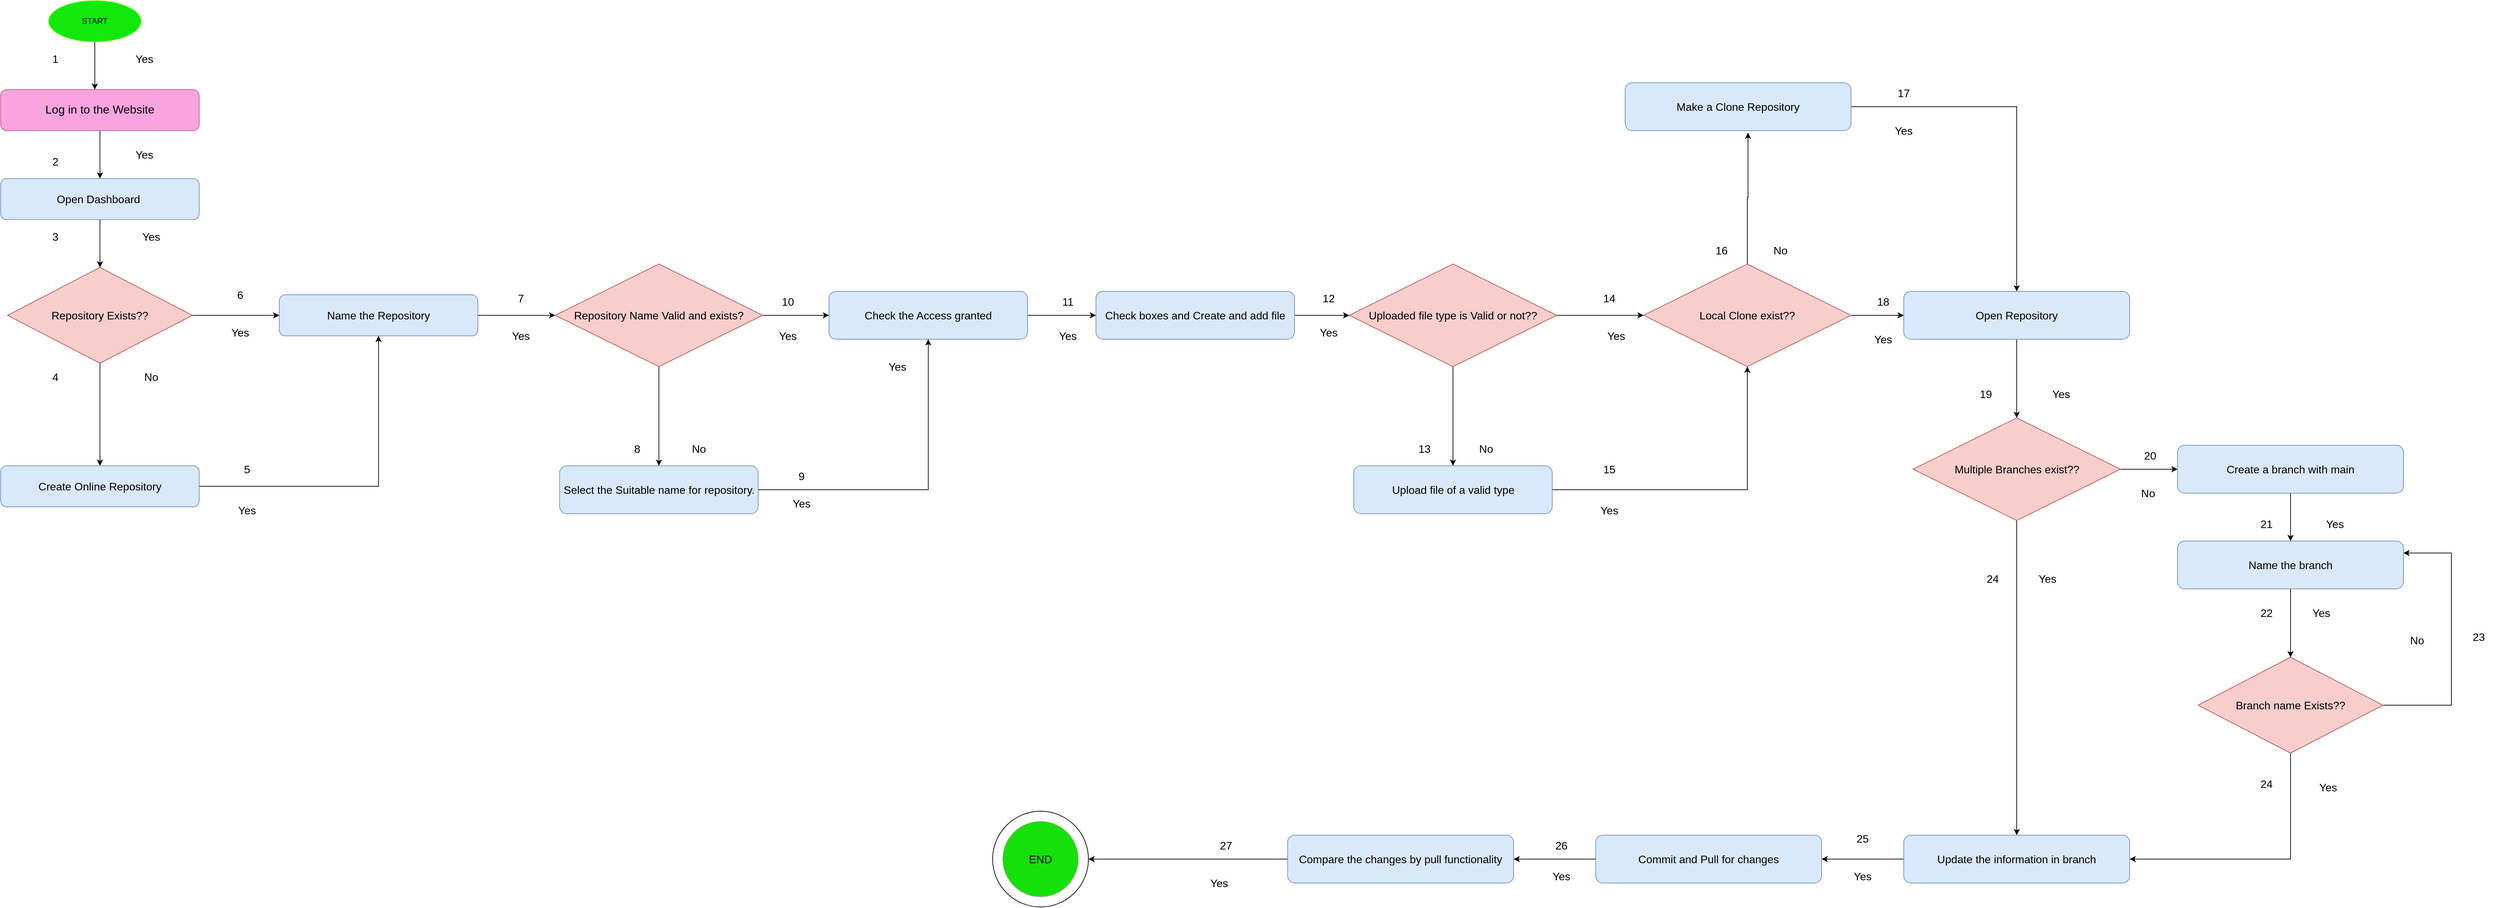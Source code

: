 <mxfile version="21.6.6" type="device">
  <diagram id="C5RBs43oDa-KdzZeNtuy" name="Page-1">
    <mxGraphModel dx="2467" dy="2031" grid="1" gridSize="10" guides="1" tooltips="1" connect="1" arrows="1" fold="1" page="1" pageScale="1" pageWidth="827" pageHeight="1169" math="0" shadow="0">
      <root>
        <mxCell id="WIyWlLk6GJQsqaUBKTNV-0" />
        <mxCell id="WIyWlLk6GJQsqaUBKTNV-1" parent="WIyWlLk6GJQsqaUBKTNV-0" />
        <mxCell id="slgPaLGqE5JEInqj2BbJ-7" value="" style="edgeStyle=orthogonalEdgeStyle;rounded=0;orthogonalLoop=1;jettySize=auto;html=1;" parent="WIyWlLk6GJQsqaUBKTNV-1" source="slgPaLGqE5JEInqj2BbJ-0" edge="1">
          <mxGeometry relative="1" as="geometry">
            <mxPoint x="-682.5" y="-30" as="targetPoint" />
          </mxGeometry>
        </mxCell>
        <mxCell id="slgPaLGqE5JEInqj2BbJ-0" value="START" style="ellipse;whiteSpace=wrap;html=1;fillColor=#13E80C;strokeColor=#61FF05;" parent="WIyWlLk6GJQsqaUBKTNV-1" vertex="1">
          <mxGeometry x="-750" y="-160" width="135" height="60" as="geometry" />
        </mxCell>
        <mxCell id="slgPaLGqE5JEInqj2BbJ-18" value="" style="edgeStyle=orthogonalEdgeStyle;rounded=0;orthogonalLoop=1;jettySize=auto;html=1;" parent="WIyWlLk6GJQsqaUBKTNV-1" source="slgPaLGqE5JEInqj2BbJ-1" target="slgPaLGqE5JEInqj2BbJ-11" edge="1">
          <mxGeometry relative="1" as="geometry" />
        </mxCell>
        <mxCell id="slgPaLGqE5JEInqj2BbJ-1" value="&lt;font style=&quot;font-size: 17px;&quot;&gt;Log in to the Website&lt;/font&gt;" style="rounded=1;whiteSpace=wrap;html=1;fillColor=#FCA4DF;strokeColor=#BF588B;" parent="WIyWlLk6GJQsqaUBKTNV-1" vertex="1">
          <mxGeometry x="-820" y="-30" width="290" height="60" as="geometry" />
        </mxCell>
        <mxCell id="slgPaLGqE5JEInqj2BbJ-2" value="&lt;font style=&quot;font-size: 16px;&quot;&gt;Yes&lt;/font&gt;" style="text;html=1;strokeColor=none;fillColor=none;align=center;verticalAlign=middle;whiteSpace=wrap;rounded=0;" parent="WIyWlLk6GJQsqaUBKTNV-1" vertex="1">
          <mxGeometry x="-640" y="-90" width="60" height="30" as="geometry" />
        </mxCell>
        <mxCell id="slgPaLGqE5JEInqj2BbJ-3" value="&lt;font style=&quot;font-size: 16px;&quot;&gt;Yes&lt;/font&gt;" style="text;html=1;strokeColor=none;fillColor=none;align=center;verticalAlign=middle;whiteSpace=wrap;rounded=0;" parent="WIyWlLk6GJQsqaUBKTNV-1" vertex="1">
          <mxGeometry x="-640" y="50" width="60" height="30" as="geometry" />
        </mxCell>
        <mxCell id="slgPaLGqE5JEInqj2BbJ-4" value="&lt;font style=&quot;font-size: 16px;&quot;&gt;1&lt;/font&gt;" style="text;html=1;strokeColor=none;fillColor=none;align=center;verticalAlign=middle;whiteSpace=wrap;rounded=0;" parent="WIyWlLk6GJQsqaUBKTNV-1" vertex="1">
          <mxGeometry x="-770" y="-90" width="60" height="30" as="geometry" />
        </mxCell>
        <mxCell id="slgPaLGqE5JEInqj2BbJ-5" value="&lt;font style=&quot;font-size: 16px;&quot;&gt;2&lt;/font&gt;" style="text;html=1;strokeColor=none;fillColor=none;align=center;verticalAlign=middle;whiteSpace=wrap;rounded=0;" parent="WIyWlLk6GJQsqaUBKTNV-1" vertex="1">
          <mxGeometry x="-770" y="60" width="60" height="30" as="geometry" />
        </mxCell>
        <mxCell id="slgPaLGqE5JEInqj2BbJ-24" value="" style="edgeStyle=orthogonalEdgeStyle;rounded=0;orthogonalLoop=1;jettySize=auto;html=1;" parent="WIyWlLk6GJQsqaUBKTNV-1" source="slgPaLGqE5JEInqj2BbJ-8" target="slgPaLGqE5JEInqj2BbJ-13" edge="1">
          <mxGeometry relative="1" as="geometry" />
        </mxCell>
        <mxCell id="slgPaLGqE5JEInqj2BbJ-8" value="&lt;font style=&quot;font-size: 16px;&quot;&gt;Name the Repository&lt;/font&gt;" style="rounded=1;whiteSpace=wrap;html=1;fillColor=#dae8fc;strokeColor=#6c8ebf;" parent="WIyWlLk6GJQsqaUBKTNV-1" vertex="1">
          <mxGeometry x="-413" y="270" width="290" height="60" as="geometry" />
        </mxCell>
        <mxCell id="slgPaLGqE5JEInqj2BbJ-23" style="edgeStyle=orthogonalEdgeStyle;rounded=0;orthogonalLoop=1;jettySize=auto;html=1;" parent="WIyWlLk6GJQsqaUBKTNV-1" source="slgPaLGqE5JEInqj2BbJ-9" target="slgPaLGqE5JEInqj2BbJ-8" edge="1">
          <mxGeometry relative="1" as="geometry">
            <mxPoint x="-270" y="340" as="targetPoint" />
          </mxGeometry>
        </mxCell>
        <mxCell id="slgPaLGqE5JEInqj2BbJ-9" value="&lt;font style=&quot;font-size: 16px;&quot;&gt;Create Online Repository&lt;/font&gt;" style="rounded=1;whiteSpace=wrap;html=1;fillColor=#dae8fc;strokeColor=#6c8ebf;" parent="WIyWlLk6GJQsqaUBKTNV-1" vertex="1">
          <mxGeometry x="-820" y="520" width="290" height="60" as="geometry" />
        </mxCell>
        <mxCell id="slgPaLGqE5JEInqj2BbJ-19" value="" style="edgeStyle=orthogonalEdgeStyle;rounded=0;orthogonalLoop=1;jettySize=auto;html=1;" parent="WIyWlLk6GJQsqaUBKTNV-1" source="slgPaLGqE5JEInqj2BbJ-11" target="slgPaLGqE5JEInqj2BbJ-12" edge="1">
          <mxGeometry relative="1" as="geometry" />
        </mxCell>
        <mxCell id="slgPaLGqE5JEInqj2BbJ-11" value="&lt;font style=&quot;font-size: 16px;&quot;&gt;Open Dashboard&amp;nbsp;&lt;/font&gt;" style="rounded=1;whiteSpace=wrap;html=1;fillColor=#dae8fc;strokeColor=#6c8ebf;" parent="WIyWlLk6GJQsqaUBKTNV-1" vertex="1">
          <mxGeometry x="-820" y="100" width="290" height="60" as="geometry" />
        </mxCell>
        <mxCell id="slgPaLGqE5JEInqj2BbJ-20" style="edgeStyle=orthogonalEdgeStyle;rounded=0;orthogonalLoop=1;jettySize=auto;html=1;" parent="WIyWlLk6GJQsqaUBKTNV-1" source="slgPaLGqE5JEInqj2BbJ-12" target="slgPaLGqE5JEInqj2BbJ-8" edge="1">
          <mxGeometry relative="1" as="geometry" />
        </mxCell>
        <mxCell id="slgPaLGqE5JEInqj2BbJ-22" value="" style="edgeStyle=orthogonalEdgeStyle;rounded=0;orthogonalLoop=1;jettySize=auto;html=1;" parent="WIyWlLk6GJQsqaUBKTNV-1" source="slgPaLGqE5JEInqj2BbJ-12" target="slgPaLGqE5JEInqj2BbJ-9" edge="1">
          <mxGeometry relative="1" as="geometry" />
        </mxCell>
        <mxCell id="slgPaLGqE5JEInqj2BbJ-12" value="&lt;span style=&quot;font-size: 16px;&quot;&gt;Repository Exists??&lt;/span&gt;" style="rhombus;whiteSpace=wrap;html=1;fillColor=#f8cecc;strokeColor=#b85450;" parent="WIyWlLk6GJQsqaUBKTNV-1" vertex="1">
          <mxGeometry x="-810" y="230" width="270" height="140" as="geometry" />
        </mxCell>
        <mxCell id="slgPaLGqE5JEInqj2BbJ-25" value="" style="edgeStyle=orthogonalEdgeStyle;rounded=0;orthogonalLoop=1;jettySize=auto;html=1;" parent="WIyWlLk6GJQsqaUBKTNV-1" source="slgPaLGqE5JEInqj2BbJ-13" target="slgPaLGqE5JEInqj2BbJ-15" edge="1">
          <mxGeometry relative="1" as="geometry" />
        </mxCell>
        <mxCell id="slgPaLGqE5JEInqj2BbJ-26" value="" style="edgeStyle=orthogonalEdgeStyle;rounded=0;orthogonalLoop=1;jettySize=auto;html=1;" parent="WIyWlLk6GJQsqaUBKTNV-1" source="slgPaLGqE5JEInqj2BbJ-13" target="slgPaLGqE5JEInqj2BbJ-16" edge="1">
          <mxGeometry relative="1" as="geometry" />
        </mxCell>
        <mxCell id="slgPaLGqE5JEInqj2BbJ-13" value="&lt;span style=&quot;font-size: 16px;&quot;&gt;Repository Name Valid and exists?&lt;/span&gt;" style="rhombus;whiteSpace=wrap;html=1;fillColor=#f8cecc;strokeColor=#b85450;" parent="WIyWlLk6GJQsqaUBKTNV-1" vertex="1">
          <mxGeometry x="-10" y="225" width="303" height="150" as="geometry" />
        </mxCell>
        <mxCell id="slgPaLGqE5JEInqj2BbJ-27" style="edgeStyle=orthogonalEdgeStyle;rounded=0;orthogonalLoop=1;jettySize=auto;html=1;entryX=0.5;entryY=1;entryDx=0;entryDy=0;" parent="WIyWlLk6GJQsqaUBKTNV-1" source="slgPaLGqE5JEInqj2BbJ-15" target="slgPaLGqE5JEInqj2BbJ-16" edge="1">
          <mxGeometry relative="1" as="geometry">
            <mxPoint x="550" y="390" as="targetPoint" />
          </mxGeometry>
        </mxCell>
        <mxCell id="slgPaLGqE5JEInqj2BbJ-15" value="&lt;font style=&quot;font-size: 16px;&quot;&gt;Select the Suitable name for repository.&lt;/font&gt;" style="rounded=1;whiteSpace=wrap;html=1;fillColor=#dae8fc;strokeColor=#6c8ebf;" parent="WIyWlLk6GJQsqaUBKTNV-1" vertex="1">
          <mxGeometry x="-3.5" y="520" width="290" height="70" as="geometry" />
        </mxCell>
        <mxCell id="slgPaLGqE5JEInqj2BbJ-28" value="" style="edgeStyle=orthogonalEdgeStyle;rounded=0;orthogonalLoop=1;jettySize=auto;html=1;" parent="WIyWlLk6GJQsqaUBKTNV-1" source="slgPaLGqE5JEInqj2BbJ-16" target="slgPaLGqE5JEInqj2BbJ-17" edge="1">
          <mxGeometry relative="1" as="geometry" />
        </mxCell>
        <mxCell id="slgPaLGqE5JEInqj2BbJ-16" value="&lt;font style=&quot;font-size: 16px;&quot;&gt;Check the Access granted&lt;/font&gt;" style="rounded=1;whiteSpace=wrap;html=1;fillColor=#dae8fc;strokeColor=#6c8ebf;" parent="WIyWlLk6GJQsqaUBKTNV-1" vertex="1">
          <mxGeometry x="390" y="265" width="290" height="70" as="geometry" />
        </mxCell>
        <mxCell id="slgPaLGqE5JEInqj2BbJ-30" value="" style="edgeStyle=orthogonalEdgeStyle;rounded=0;orthogonalLoop=1;jettySize=auto;html=1;" parent="WIyWlLk6GJQsqaUBKTNV-1" source="slgPaLGqE5JEInqj2BbJ-17" target="slgPaLGqE5JEInqj2BbJ-29" edge="1">
          <mxGeometry relative="1" as="geometry" />
        </mxCell>
        <mxCell id="slgPaLGqE5JEInqj2BbJ-17" value="&lt;font style=&quot;font-size: 16px;&quot;&gt;Check boxes and Create and add file&lt;/font&gt;" style="rounded=1;whiteSpace=wrap;html=1;fillColor=#dae8fc;strokeColor=#6c8ebf;" parent="WIyWlLk6GJQsqaUBKTNV-1" vertex="1">
          <mxGeometry x="780" y="265" width="290" height="70" as="geometry" />
        </mxCell>
        <mxCell id="slgPaLGqE5JEInqj2BbJ-34" value="" style="edgeStyle=orthogonalEdgeStyle;rounded=0;orthogonalLoop=1;jettySize=auto;html=1;" parent="WIyWlLk6GJQsqaUBKTNV-1" source="slgPaLGqE5JEInqj2BbJ-29" target="slgPaLGqE5JEInqj2BbJ-31" edge="1">
          <mxGeometry relative="1" as="geometry" />
        </mxCell>
        <mxCell id="slgPaLGqE5JEInqj2BbJ-39" style="edgeStyle=orthogonalEdgeStyle;rounded=0;orthogonalLoop=1;jettySize=auto;html=1;" parent="WIyWlLk6GJQsqaUBKTNV-1" source="slgPaLGqE5JEInqj2BbJ-29" target="slgPaLGqE5JEInqj2BbJ-37" edge="1">
          <mxGeometry relative="1" as="geometry">
            <mxPoint x="1301" y="110" as="targetPoint" />
          </mxGeometry>
        </mxCell>
        <mxCell id="slgPaLGqE5JEInqj2BbJ-29" value="&lt;font style=&quot;font-size: 16px;&quot;&gt;Uploaded file type is Valid or not??&lt;/font&gt;" style="rhombus;whiteSpace=wrap;html=1;fillColor=#f8cecc;strokeColor=#b85450;" parent="WIyWlLk6GJQsqaUBKTNV-1" vertex="1">
          <mxGeometry x="1150" y="225" width="303" height="150" as="geometry" />
        </mxCell>
        <mxCell id="slgPaLGqE5JEInqj2BbJ-42" style="edgeStyle=orthogonalEdgeStyle;rounded=0;orthogonalLoop=1;jettySize=auto;html=1;entryX=0.544;entryY=1.043;entryDx=0;entryDy=0;entryPerimeter=0;" parent="WIyWlLk6GJQsqaUBKTNV-1" source="slgPaLGqE5JEInqj2BbJ-31" target="slgPaLGqE5JEInqj2BbJ-41" edge="1">
          <mxGeometry relative="1" as="geometry" />
        </mxCell>
        <mxCell id="slgPaLGqE5JEInqj2BbJ-48" value="" style="edgeStyle=orthogonalEdgeStyle;rounded=0;orthogonalLoop=1;jettySize=auto;html=1;" parent="WIyWlLk6GJQsqaUBKTNV-1" source="slgPaLGqE5JEInqj2BbJ-31" target="slgPaLGqE5JEInqj2BbJ-43" edge="1">
          <mxGeometry relative="1" as="geometry" />
        </mxCell>
        <mxCell id="slgPaLGqE5JEInqj2BbJ-31" value="&lt;span style=&quot;font-size: 16px;&quot;&gt;Local Clone exist??&lt;/span&gt;" style="rhombus;whiteSpace=wrap;html=1;fillColor=#f8cecc;strokeColor=#b85450;" parent="WIyWlLk6GJQsqaUBKTNV-1" vertex="1">
          <mxGeometry x="1580" y="225" width="303" height="150" as="geometry" />
        </mxCell>
        <mxCell id="slgPaLGqE5JEInqj2BbJ-35" value="&lt;font style=&quot;font-size: 16px;&quot;&gt;Yes&lt;/font&gt;" style="text;html=1;strokeColor=none;fillColor=none;align=center;verticalAlign=middle;whiteSpace=wrap;rounded=0;" parent="WIyWlLk6GJQsqaUBKTNV-1" vertex="1">
          <mxGeometry x="1500" y="310" width="80" height="40" as="geometry" />
        </mxCell>
        <mxCell id="slgPaLGqE5JEInqj2BbJ-40" style="edgeStyle=orthogonalEdgeStyle;rounded=0;orthogonalLoop=1;jettySize=auto;html=1;" parent="WIyWlLk6GJQsqaUBKTNV-1" source="slgPaLGqE5JEInqj2BbJ-37" target="slgPaLGqE5JEInqj2BbJ-31" edge="1">
          <mxGeometry relative="1" as="geometry">
            <mxPoint x="1730.0" y="220" as="targetPoint" />
          </mxGeometry>
        </mxCell>
        <mxCell id="slgPaLGqE5JEInqj2BbJ-37" value="&lt;font style=&quot;font-size: 16px;&quot;&gt;Upload file of a valid type&lt;/font&gt;" style="rounded=1;whiteSpace=wrap;html=1;fillColor=#dae8fc;strokeColor=#6c8ebf;" parent="WIyWlLk6GJQsqaUBKTNV-1" vertex="1">
          <mxGeometry x="1156.5" y="520" width="290" height="70" as="geometry" />
        </mxCell>
        <mxCell id="slgPaLGqE5JEInqj2BbJ-47" style="edgeStyle=orthogonalEdgeStyle;rounded=0;orthogonalLoop=1;jettySize=auto;html=1;entryX=0.5;entryY=0;entryDx=0;entryDy=0;" parent="WIyWlLk6GJQsqaUBKTNV-1" source="slgPaLGqE5JEInqj2BbJ-41" target="slgPaLGqE5JEInqj2BbJ-43" edge="1">
          <mxGeometry relative="1" as="geometry" />
        </mxCell>
        <mxCell id="slgPaLGqE5JEInqj2BbJ-41" value="&lt;font style=&quot;font-size: 16px;&quot;&gt;Make a Clone Repository&lt;/font&gt;" style="rounded=1;whiteSpace=wrap;html=1;fillColor=#dae8fc;strokeColor=#6c8ebf;" parent="WIyWlLk6GJQsqaUBKTNV-1" vertex="1">
          <mxGeometry x="1553" y="-40" width="330" height="70" as="geometry" />
        </mxCell>
        <mxCell id="slgPaLGqE5JEInqj2BbJ-50" value="" style="edgeStyle=orthogonalEdgeStyle;rounded=0;orthogonalLoop=1;jettySize=auto;html=1;" parent="WIyWlLk6GJQsqaUBKTNV-1" source="slgPaLGqE5JEInqj2BbJ-43" target="slgPaLGqE5JEInqj2BbJ-49" edge="1">
          <mxGeometry relative="1" as="geometry" />
        </mxCell>
        <mxCell id="slgPaLGqE5JEInqj2BbJ-43" value="&lt;font style=&quot;font-size: 16px;&quot;&gt;Open Repository&lt;/font&gt;" style="rounded=1;whiteSpace=wrap;html=1;fillColor=#dae8fc;strokeColor=#6c8ebf;" parent="WIyWlLk6GJQsqaUBKTNV-1" vertex="1">
          <mxGeometry x="1960" y="265" width="330" height="70" as="geometry" />
        </mxCell>
        <mxCell id="slgPaLGqE5JEInqj2BbJ-52" value="" style="edgeStyle=orthogonalEdgeStyle;rounded=0;orthogonalLoop=1;jettySize=auto;html=1;" parent="WIyWlLk6GJQsqaUBKTNV-1" source="slgPaLGqE5JEInqj2BbJ-49" target="slgPaLGqE5JEInqj2BbJ-51" edge="1">
          <mxGeometry relative="1" as="geometry" />
        </mxCell>
        <mxCell id="slgPaLGqE5JEInqj2BbJ-57" style="edgeStyle=orthogonalEdgeStyle;rounded=0;orthogonalLoop=1;jettySize=auto;html=1;entryX=0.5;entryY=0;entryDx=0;entryDy=0;" parent="WIyWlLk6GJQsqaUBKTNV-1" source="slgPaLGqE5JEInqj2BbJ-49" target="slgPaLGqE5JEInqj2BbJ-55" edge="1">
          <mxGeometry relative="1" as="geometry" />
        </mxCell>
        <mxCell id="slgPaLGqE5JEInqj2BbJ-49" value="&lt;font style=&quot;font-size: 16px;&quot;&gt;Multiple Branches exist??&lt;/font&gt;" style="rhombus;whiteSpace=wrap;html=1;fillColor=#f8cecc;strokeColor=#b85450;" parent="WIyWlLk6GJQsqaUBKTNV-1" vertex="1">
          <mxGeometry x="1973.5" y="450" width="303" height="150" as="geometry" />
        </mxCell>
        <mxCell id="slgPaLGqE5JEInqj2BbJ-60" value="" style="edgeStyle=orthogonalEdgeStyle;rounded=0;orthogonalLoop=1;jettySize=auto;html=1;" parent="WIyWlLk6GJQsqaUBKTNV-1" source="slgPaLGqE5JEInqj2BbJ-51" target="slgPaLGqE5JEInqj2BbJ-53" edge="1">
          <mxGeometry relative="1" as="geometry" />
        </mxCell>
        <mxCell id="slgPaLGqE5JEInqj2BbJ-51" value="&lt;font style=&quot;font-size: 16px;&quot;&gt;Create a branch with main&lt;/font&gt;" style="rounded=1;whiteSpace=wrap;html=1;fillColor=#dae8fc;strokeColor=#6c8ebf;" parent="WIyWlLk6GJQsqaUBKTNV-1" vertex="1">
          <mxGeometry x="2360" y="490" width="330" height="70" as="geometry" />
        </mxCell>
        <mxCell id="slgPaLGqE5JEInqj2BbJ-59" value="" style="edgeStyle=orthogonalEdgeStyle;rounded=0;orthogonalLoop=1;jettySize=auto;html=1;" parent="WIyWlLk6GJQsqaUBKTNV-1" source="slgPaLGqE5JEInqj2BbJ-53" target="slgPaLGqE5JEInqj2BbJ-54" edge="1">
          <mxGeometry relative="1" as="geometry" />
        </mxCell>
        <mxCell id="slgPaLGqE5JEInqj2BbJ-53" value="&lt;font style=&quot;font-size: 16px;&quot;&gt;Name the branch&lt;/font&gt;" style="rounded=1;whiteSpace=wrap;html=1;fillColor=#dae8fc;strokeColor=#6c8ebf;" parent="WIyWlLk6GJQsqaUBKTNV-1" vertex="1">
          <mxGeometry x="2360" y="630" width="330" height="70" as="geometry" />
        </mxCell>
        <mxCell id="slgPaLGqE5JEInqj2BbJ-58" style="edgeStyle=orthogonalEdgeStyle;rounded=0;orthogonalLoop=1;jettySize=auto;html=1;entryX=1;entryY=0.5;entryDx=0;entryDy=0;" parent="WIyWlLk6GJQsqaUBKTNV-1" source="slgPaLGqE5JEInqj2BbJ-54" target="slgPaLGqE5JEInqj2BbJ-55" edge="1">
          <mxGeometry relative="1" as="geometry">
            <Array as="points">
              <mxPoint x="2525" y="1095" />
            </Array>
          </mxGeometry>
        </mxCell>
        <mxCell id="slgPaLGqE5JEInqj2BbJ-62" value="" style="edgeStyle=orthogonalEdgeStyle;rounded=0;orthogonalLoop=1;jettySize=auto;html=1;entryX=1;entryY=0.25;entryDx=0;entryDy=0;" parent="WIyWlLk6GJQsqaUBKTNV-1" source="slgPaLGqE5JEInqj2BbJ-54" target="slgPaLGqE5JEInqj2BbJ-53" edge="1">
          <mxGeometry relative="1" as="geometry">
            <mxPoint x="2730" y="870" as="targetPoint" />
            <Array as="points">
              <mxPoint x="2760" y="870" />
              <mxPoint x="2760" y="647" />
            </Array>
          </mxGeometry>
        </mxCell>
        <mxCell id="slgPaLGqE5JEInqj2BbJ-54" value="&lt;span style=&quot;font-size: 16px;&quot;&gt;Branch name Exists??&lt;/span&gt;" style="rhombus;whiteSpace=wrap;html=1;fillColor=#f8cecc;strokeColor=#b85450;" parent="WIyWlLk6GJQsqaUBKTNV-1" vertex="1">
          <mxGeometry x="2390" y="800" width="270" height="140" as="geometry" />
        </mxCell>
        <mxCell id="slgPaLGqE5JEInqj2BbJ-66" style="edgeStyle=orthogonalEdgeStyle;rounded=0;orthogonalLoop=1;jettySize=auto;html=1;entryX=1;entryY=0.5;entryDx=0;entryDy=0;" parent="WIyWlLk6GJQsqaUBKTNV-1" source="slgPaLGqE5JEInqj2BbJ-55" target="slgPaLGqE5JEInqj2BbJ-64" edge="1">
          <mxGeometry relative="1" as="geometry" />
        </mxCell>
        <mxCell id="slgPaLGqE5JEInqj2BbJ-55" value="&lt;font style=&quot;font-size: 16px;&quot;&gt;Update the information in branch&lt;/font&gt;" style="rounded=1;whiteSpace=wrap;html=1;fillColor=#dae8fc;strokeColor=#6c8ebf;" parent="WIyWlLk6GJQsqaUBKTNV-1" vertex="1">
          <mxGeometry x="1960" y="1060" width="330" height="70" as="geometry" />
        </mxCell>
        <mxCell id="slgPaLGqE5JEInqj2BbJ-67" style="edgeStyle=orthogonalEdgeStyle;rounded=0;orthogonalLoop=1;jettySize=auto;html=1;entryX=1;entryY=0.5;entryDx=0;entryDy=0;" parent="WIyWlLk6GJQsqaUBKTNV-1" source="slgPaLGqE5JEInqj2BbJ-64" target="slgPaLGqE5JEInqj2BbJ-65" edge="1">
          <mxGeometry relative="1" as="geometry" />
        </mxCell>
        <mxCell id="slgPaLGqE5JEInqj2BbJ-64" value="&lt;font style=&quot;font-size: 16px;&quot;&gt;Commit and Pull for changes&lt;/font&gt;" style="rounded=1;whiteSpace=wrap;html=1;fillColor=#dae8fc;strokeColor=#6c8ebf;" parent="WIyWlLk6GJQsqaUBKTNV-1" vertex="1">
          <mxGeometry x="1510" y="1060" width="330" height="70" as="geometry" />
        </mxCell>
        <mxCell id="slgPaLGqE5JEInqj2BbJ-71" style="edgeStyle=orthogonalEdgeStyle;rounded=0;orthogonalLoop=1;jettySize=auto;html=1;entryX=1;entryY=0.5;entryDx=0;entryDy=0;" parent="WIyWlLk6GJQsqaUBKTNV-1" source="slgPaLGqE5JEInqj2BbJ-65" target="slgPaLGqE5JEInqj2BbJ-68" edge="1">
          <mxGeometry relative="1" as="geometry" />
        </mxCell>
        <mxCell id="slgPaLGqE5JEInqj2BbJ-65" value="&lt;font style=&quot;font-size: 16px;&quot;&gt;Compare the changes by pull functionality&lt;/font&gt;" style="rounded=1;whiteSpace=wrap;html=1;fillColor=#dae8fc;strokeColor=#6c8ebf;" parent="WIyWlLk6GJQsqaUBKTNV-1" vertex="1">
          <mxGeometry x="1060" y="1060" width="330" height="70" as="geometry" />
        </mxCell>
        <mxCell id="slgPaLGqE5JEInqj2BbJ-68" value="" style="ellipse;whiteSpace=wrap;html=1;aspect=fixed;" parent="WIyWlLk6GJQsqaUBKTNV-1" vertex="1">
          <mxGeometry x="629" y="1025" width="140" height="140" as="geometry" />
        </mxCell>
        <mxCell id="slgPaLGqE5JEInqj2BbJ-70" value="&lt;font style=&quot;font-size: 16px;&quot;&gt;END&lt;/font&gt;" style="ellipse;whiteSpace=wrap;html=1;aspect=fixed;fillColor=#14e109;strokeColor=#82b366;" parent="WIyWlLk6GJQsqaUBKTNV-1" vertex="1">
          <mxGeometry x="644" y="1040" width="110" height="110" as="geometry" />
        </mxCell>
        <mxCell id="PmwgivqVQuXlvsM5uDeX-0" value="&lt;font style=&quot;font-size: 16px;&quot;&gt;3&lt;/font&gt;" style="text;html=1;strokeColor=none;fillColor=none;align=center;verticalAlign=middle;whiteSpace=wrap;rounded=0;" vertex="1" parent="WIyWlLk6GJQsqaUBKTNV-1">
          <mxGeometry x="-770" y="170" width="60" height="30" as="geometry" />
        </mxCell>
        <mxCell id="PmwgivqVQuXlvsM5uDeX-17" value="&lt;font style=&quot;font-size: 16px;&quot;&gt;Yes&lt;/font&gt;" style="text;html=1;strokeColor=none;fillColor=none;align=center;verticalAlign=middle;whiteSpace=wrap;rounded=0;" vertex="1" parent="WIyWlLk6GJQsqaUBKTNV-1">
          <mxGeometry x="-630" y="170" width="60" height="30" as="geometry" />
        </mxCell>
        <mxCell id="PmwgivqVQuXlvsM5uDeX-19" value="&lt;font style=&quot;font-size: 16px;&quot;&gt;4&lt;/font&gt;" style="text;html=1;strokeColor=none;fillColor=none;align=center;verticalAlign=middle;whiteSpace=wrap;rounded=0;" vertex="1" parent="WIyWlLk6GJQsqaUBKTNV-1">
          <mxGeometry x="-770" y="375" width="60" height="30" as="geometry" />
        </mxCell>
        <mxCell id="PmwgivqVQuXlvsM5uDeX-20" value="&lt;font style=&quot;font-size: 16px;&quot;&gt;6&lt;/font&gt;" style="text;html=1;strokeColor=none;fillColor=none;align=center;verticalAlign=middle;whiteSpace=wrap;rounded=0;" vertex="1" parent="WIyWlLk6GJQsqaUBKTNV-1">
          <mxGeometry x="-500" y="255" width="60" height="30" as="geometry" />
        </mxCell>
        <mxCell id="PmwgivqVQuXlvsM5uDeX-22" value="&lt;font style=&quot;font-size: 16px;&quot;&gt;7&lt;/font&gt;" style="text;html=1;strokeColor=none;fillColor=none;align=center;verticalAlign=middle;whiteSpace=wrap;rounded=0;" vertex="1" parent="WIyWlLk6GJQsqaUBKTNV-1">
          <mxGeometry x="-90" y="260" width="60" height="30" as="geometry" />
        </mxCell>
        <mxCell id="PmwgivqVQuXlvsM5uDeX-23" value="&lt;font style=&quot;font-size: 16px;&quot;&gt;10&lt;/font&gt;" style="text;html=1;strokeColor=none;fillColor=none;align=center;verticalAlign=middle;whiteSpace=wrap;rounded=0;" vertex="1" parent="WIyWlLk6GJQsqaUBKTNV-1">
          <mxGeometry x="300" y="265" width="60" height="30" as="geometry" />
        </mxCell>
        <mxCell id="PmwgivqVQuXlvsM5uDeX-24" value="&lt;font style=&quot;font-size: 16px;&quot;&gt;5&lt;/font&gt;" style="text;html=1;strokeColor=none;fillColor=none;align=center;verticalAlign=middle;whiteSpace=wrap;rounded=0;" vertex="1" parent="WIyWlLk6GJQsqaUBKTNV-1">
          <mxGeometry x="-490" y="510" width="60" height="30" as="geometry" />
        </mxCell>
        <mxCell id="PmwgivqVQuXlvsM5uDeX-26" value="&lt;font style=&quot;font-size: 16px;&quot;&gt;8&lt;/font&gt;" style="text;html=1;strokeColor=none;fillColor=none;align=center;verticalAlign=middle;whiteSpace=wrap;rounded=0;" vertex="1" parent="WIyWlLk6GJQsqaUBKTNV-1">
          <mxGeometry x="80" y="480" width="60" height="30" as="geometry" />
        </mxCell>
        <mxCell id="PmwgivqVQuXlvsM5uDeX-27" value="&lt;font style=&quot;font-size: 16px;&quot;&gt;9&lt;/font&gt;" style="text;html=1;strokeColor=none;fillColor=none;align=center;verticalAlign=middle;whiteSpace=wrap;rounded=0;" vertex="1" parent="WIyWlLk6GJQsqaUBKTNV-1">
          <mxGeometry x="320" y="520" width="60" height="30" as="geometry" />
        </mxCell>
        <mxCell id="PmwgivqVQuXlvsM5uDeX-29" value="&lt;font style=&quot;font-size: 16px;&quot;&gt;11&lt;/font&gt;" style="text;html=1;strokeColor=none;fillColor=none;align=center;verticalAlign=middle;whiteSpace=wrap;rounded=0;" vertex="1" parent="WIyWlLk6GJQsqaUBKTNV-1">
          <mxGeometry x="709" y="265" width="60" height="30" as="geometry" />
        </mxCell>
        <mxCell id="PmwgivqVQuXlvsM5uDeX-30" value="&lt;font style=&quot;font-size: 16px;&quot;&gt;12&lt;/font&gt;" style="text;html=1;strokeColor=none;fillColor=none;align=center;verticalAlign=middle;whiteSpace=wrap;rounded=0;" vertex="1" parent="WIyWlLk6GJQsqaUBKTNV-1">
          <mxGeometry x="1090" y="260" width="60" height="30" as="geometry" />
        </mxCell>
        <mxCell id="PmwgivqVQuXlvsM5uDeX-31" value="&lt;font style=&quot;font-size: 16px;&quot;&gt;13&lt;/font&gt;" style="text;html=1;strokeColor=none;fillColor=none;align=center;verticalAlign=middle;whiteSpace=wrap;rounded=0;" vertex="1" parent="WIyWlLk6GJQsqaUBKTNV-1">
          <mxGeometry x="1230" y="480" width="60" height="30" as="geometry" />
        </mxCell>
        <mxCell id="PmwgivqVQuXlvsM5uDeX-32" value="&lt;font style=&quot;font-size: 16px;&quot;&gt;14&lt;/font&gt;" style="text;html=1;strokeColor=none;fillColor=none;align=center;verticalAlign=middle;whiteSpace=wrap;rounded=0;" vertex="1" parent="WIyWlLk6GJQsqaUBKTNV-1">
          <mxGeometry x="1500" y="260" width="60" height="30" as="geometry" />
        </mxCell>
        <mxCell id="PmwgivqVQuXlvsM5uDeX-33" value="&lt;font style=&quot;font-size: 16px;&quot;&gt;19&lt;/font&gt;" style="text;html=1;strokeColor=none;fillColor=none;align=center;verticalAlign=middle;whiteSpace=wrap;rounded=0;" vertex="1" parent="WIyWlLk6GJQsqaUBKTNV-1">
          <mxGeometry x="2050" y="400" width="60" height="30" as="geometry" />
        </mxCell>
        <mxCell id="PmwgivqVQuXlvsM5uDeX-35" value="&lt;font style=&quot;font-size: 16px;&quot;&gt;17&lt;/font&gt;" style="text;html=1;strokeColor=none;fillColor=none;align=center;verticalAlign=middle;whiteSpace=wrap;rounded=0;" vertex="1" parent="WIyWlLk6GJQsqaUBKTNV-1">
          <mxGeometry x="1930" y="-40" width="60" height="30" as="geometry" />
        </mxCell>
        <mxCell id="PmwgivqVQuXlvsM5uDeX-36" value="&lt;font style=&quot;font-size: 16px;&quot;&gt;16&lt;/font&gt;" style="text;html=1;strokeColor=none;fillColor=none;align=center;verticalAlign=middle;whiteSpace=wrap;rounded=0;" vertex="1" parent="WIyWlLk6GJQsqaUBKTNV-1">
          <mxGeometry x="1664" y="190" width="60" height="30" as="geometry" />
        </mxCell>
        <mxCell id="PmwgivqVQuXlvsM5uDeX-37" value="&lt;font style=&quot;font-size: 16px;&quot;&gt;18&lt;/font&gt;" style="text;html=1;strokeColor=none;fillColor=none;align=center;verticalAlign=middle;whiteSpace=wrap;rounded=0;" vertex="1" parent="WIyWlLk6GJQsqaUBKTNV-1">
          <mxGeometry x="1900" y="265" width="60" height="30" as="geometry" />
        </mxCell>
        <mxCell id="PmwgivqVQuXlvsM5uDeX-38" value="&lt;font style=&quot;font-size: 16px;&quot;&gt;20&lt;/font&gt;" style="text;html=1;strokeColor=none;fillColor=none;align=center;verticalAlign=middle;whiteSpace=wrap;rounded=0;" vertex="1" parent="WIyWlLk6GJQsqaUBKTNV-1">
          <mxGeometry x="2290" y="490" width="60" height="30" as="geometry" />
        </mxCell>
        <mxCell id="PmwgivqVQuXlvsM5uDeX-39" value="&lt;font style=&quot;font-size: 16px;&quot;&gt;24&lt;/font&gt;" style="text;html=1;strokeColor=none;fillColor=none;align=center;verticalAlign=middle;whiteSpace=wrap;rounded=0;" vertex="1" parent="WIyWlLk6GJQsqaUBKTNV-1">
          <mxGeometry x="2060" y="670" width="60" height="30" as="geometry" />
        </mxCell>
        <mxCell id="PmwgivqVQuXlvsM5uDeX-40" value="&lt;font style=&quot;font-size: 16px;&quot;&gt;21&lt;/font&gt;" style="text;html=1;strokeColor=none;fillColor=none;align=center;verticalAlign=middle;whiteSpace=wrap;rounded=0;" vertex="1" parent="WIyWlLk6GJQsqaUBKTNV-1">
          <mxGeometry x="2460" y="590" width="60" height="30" as="geometry" />
        </mxCell>
        <mxCell id="PmwgivqVQuXlvsM5uDeX-41" value="&lt;font style=&quot;font-size: 16px;&quot;&gt;22&lt;/font&gt;" style="text;html=1;strokeColor=none;fillColor=none;align=center;verticalAlign=middle;whiteSpace=wrap;rounded=0;" vertex="1" parent="WIyWlLk6GJQsqaUBKTNV-1">
          <mxGeometry x="2460" y="720" width="60" height="30" as="geometry" />
        </mxCell>
        <mxCell id="PmwgivqVQuXlvsM5uDeX-42" value="&lt;font style=&quot;font-size: 16px;&quot;&gt;23&lt;/font&gt;" style="text;html=1;strokeColor=none;fillColor=none;align=center;verticalAlign=middle;whiteSpace=wrap;rounded=0;" vertex="1" parent="WIyWlLk6GJQsqaUBKTNV-1">
          <mxGeometry x="2770" y="755" width="60" height="30" as="geometry" />
        </mxCell>
        <mxCell id="PmwgivqVQuXlvsM5uDeX-44" value="&lt;font style=&quot;font-size: 16px;&quot;&gt;24&lt;/font&gt;" style="text;html=1;strokeColor=none;fillColor=none;align=center;verticalAlign=middle;whiteSpace=wrap;rounded=0;" vertex="1" parent="WIyWlLk6GJQsqaUBKTNV-1">
          <mxGeometry x="2460" y="970" width="60" height="30" as="geometry" />
        </mxCell>
        <mxCell id="PmwgivqVQuXlvsM5uDeX-45" value="&lt;font style=&quot;font-size: 16px;&quot;&gt;25&lt;/font&gt;" style="text;html=1;strokeColor=none;fillColor=none;align=center;verticalAlign=middle;whiteSpace=wrap;rounded=0;" vertex="1" parent="WIyWlLk6GJQsqaUBKTNV-1">
          <mxGeometry x="1870" y="1050" width="60" height="30" as="geometry" />
        </mxCell>
        <mxCell id="PmwgivqVQuXlvsM5uDeX-46" value="&lt;font style=&quot;font-size: 16px;&quot;&gt;26&lt;/font&gt;" style="text;html=1;strokeColor=none;fillColor=none;align=center;verticalAlign=middle;whiteSpace=wrap;rounded=0;" vertex="1" parent="WIyWlLk6GJQsqaUBKTNV-1">
          <mxGeometry x="1430" y="1060" width="60" height="30" as="geometry" />
        </mxCell>
        <mxCell id="PmwgivqVQuXlvsM5uDeX-48" value="&lt;font style=&quot;font-size: 16px;&quot;&gt;27&lt;/font&gt;" style="text;html=1;strokeColor=none;fillColor=none;align=center;verticalAlign=middle;whiteSpace=wrap;rounded=0;" vertex="1" parent="WIyWlLk6GJQsqaUBKTNV-1">
          <mxGeometry x="940" y="1060" width="60" height="30" as="geometry" />
        </mxCell>
        <mxCell id="PmwgivqVQuXlvsM5uDeX-49" value="&lt;font style=&quot;font-size: 16px;&quot;&gt;15&lt;/font&gt;" style="text;html=1;strokeColor=none;fillColor=none;align=center;verticalAlign=middle;whiteSpace=wrap;rounded=0;" vertex="1" parent="WIyWlLk6GJQsqaUBKTNV-1">
          <mxGeometry x="1500" y="510" width="60" height="30" as="geometry" />
        </mxCell>
        <mxCell id="PmwgivqVQuXlvsM5uDeX-50" value="&lt;font style=&quot;font-size: 16px;&quot;&gt;Yes&lt;/font&gt;" style="text;html=1;strokeColor=none;fillColor=none;align=center;verticalAlign=middle;whiteSpace=wrap;rounded=0;" vertex="1" parent="WIyWlLk6GJQsqaUBKTNV-1">
          <mxGeometry x="-500" y="310" width="60" height="30" as="geometry" />
        </mxCell>
        <mxCell id="PmwgivqVQuXlvsM5uDeX-51" value="&lt;font style=&quot;font-size: 16px;&quot;&gt;Yes&lt;/font&gt;" style="text;html=1;strokeColor=none;fillColor=none;align=center;verticalAlign=middle;whiteSpace=wrap;rounded=0;" vertex="1" parent="WIyWlLk6GJQsqaUBKTNV-1">
          <mxGeometry x="-90" y="315" width="60" height="30" as="geometry" />
        </mxCell>
        <mxCell id="PmwgivqVQuXlvsM5uDeX-53" value="&lt;font style=&quot;font-size: 16px;&quot;&gt;Yes&lt;/font&gt;" style="text;html=1;strokeColor=none;fillColor=none;align=center;verticalAlign=middle;whiteSpace=wrap;rounded=0;" vertex="1" parent="WIyWlLk6GJQsqaUBKTNV-1">
          <mxGeometry x="-490" y="570" width="60" height="30" as="geometry" />
        </mxCell>
        <mxCell id="PmwgivqVQuXlvsM5uDeX-54" value="&lt;font style=&quot;font-size: 16px;&quot;&gt;No&lt;/font&gt;" style="text;html=1;strokeColor=none;fillColor=none;align=center;verticalAlign=middle;whiteSpace=wrap;rounded=0;" vertex="1" parent="WIyWlLk6GJQsqaUBKTNV-1">
          <mxGeometry x="-630" y="375" width="60" height="30" as="geometry" />
        </mxCell>
        <mxCell id="PmwgivqVQuXlvsM5uDeX-55" value="&lt;font style=&quot;font-size: 16px;&quot;&gt;No&lt;/font&gt;" style="text;html=1;strokeColor=none;fillColor=none;align=center;verticalAlign=middle;whiteSpace=wrap;rounded=0;" vertex="1" parent="WIyWlLk6GJQsqaUBKTNV-1">
          <mxGeometry x="170" y="480" width="60" height="30" as="geometry" />
        </mxCell>
        <mxCell id="PmwgivqVQuXlvsM5uDeX-56" value="&lt;font style=&quot;font-size: 16px;&quot;&gt;Yes&lt;/font&gt;" style="text;html=1;strokeColor=none;fillColor=none;align=center;verticalAlign=middle;whiteSpace=wrap;rounded=0;" vertex="1" parent="WIyWlLk6GJQsqaUBKTNV-1">
          <mxGeometry x="460" y="360" width="60" height="30" as="geometry" />
        </mxCell>
        <mxCell id="PmwgivqVQuXlvsM5uDeX-57" value="&lt;font style=&quot;font-size: 16px;&quot;&gt;Yes&lt;/font&gt;" style="text;html=1;strokeColor=none;fillColor=none;align=center;verticalAlign=middle;whiteSpace=wrap;rounded=0;" vertex="1" parent="WIyWlLk6GJQsqaUBKTNV-1">
          <mxGeometry x="300" y="315" width="60" height="30" as="geometry" />
        </mxCell>
        <mxCell id="PmwgivqVQuXlvsM5uDeX-58" value="&lt;font style=&quot;font-size: 16px;&quot;&gt;Yes&lt;/font&gt;" style="text;html=1;strokeColor=none;fillColor=none;align=center;verticalAlign=middle;whiteSpace=wrap;rounded=0;" vertex="1" parent="WIyWlLk6GJQsqaUBKTNV-1">
          <mxGeometry x="320" y="560" width="60" height="30" as="geometry" />
        </mxCell>
        <mxCell id="PmwgivqVQuXlvsM5uDeX-60" value="&lt;font style=&quot;font-size: 16px;&quot;&gt;Yes&lt;/font&gt;" style="text;html=1;strokeColor=none;fillColor=none;align=center;verticalAlign=middle;whiteSpace=wrap;rounded=0;" vertex="1" parent="WIyWlLk6GJQsqaUBKTNV-1">
          <mxGeometry x="709" y="315" width="60" height="30" as="geometry" />
        </mxCell>
        <mxCell id="PmwgivqVQuXlvsM5uDeX-61" value="&lt;font style=&quot;font-size: 16px;&quot;&gt;Yes&lt;/font&gt;" style="text;html=1;strokeColor=none;fillColor=none;align=center;verticalAlign=middle;whiteSpace=wrap;rounded=0;" vertex="1" parent="WIyWlLk6GJQsqaUBKTNV-1">
          <mxGeometry x="1090" y="310" width="60" height="30" as="geometry" />
        </mxCell>
        <mxCell id="PmwgivqVQuXlvsM5uDeX-62" value="&lt;font style=&quot;font-size: 16px;&quot;&gt;No&lt;/font&gt;" style="text;html=1;strokeColor=none;fillColor=none;align=center;verticalAlign=middle;whiteSpace=wrap;rounded=0;" vertex="1" parent="WIyWlLk6GJQsqaUBKTNV-1">
          <mxGeometry x="1320" y="480" width="60" height="30" as="geometry" />
        </mxCell>
        <mxCell id="PmwgivqVQuXlvsM5uDeX-63" value="&lt;font style=&quot;font-size: 16px;&quot;&gt;Yes&lt;/font&gt;" style="text;html=1;strokeColor=none;fillColor=none;align=center;verticalAlign=middle;whiteSpace=wrap;rounded=0;" vertex="1" parent="WIyWlLk6GJQsqaUBKTNV-1">
          <mxGeometry x="1490" y="565" width="80" height="40" as="geometry" />
        </mxCell>
        <mxCell id="PmwgivqVQuXlvsM5uDeX-64" value="&lt;font style=&quot;font-size: 16px;&quot;&gt;Yes&lt;/font&gt;" style="text;html=1;strokeColor=none;fillColor=none;align=center;verticalAlign=middle;whiteSpace=wrap;rounded=0;" vertex="1" parent="WIyWlLk6GJQsqaUBKTNV-1">
          <mxGeometry x="1890" y="315" width="80" height="40" as="geometry" />
        </mxCell>
        <mxCell id="PmwgivqVQuXlvsM5uDeX-65" value="&lt;font style=&quot;font-size: 16px;&quot;&gt;No&lt;/font&gt;" style="text;html=1;strokeColor=none;fillColor=none;align=center;verticalAlign=middle;whiteSpace=wrap;rounded=0;" vertex="1" parent="WIyWlLk6GJQsqaUBKTNV-1">
          <mxGeometry x="1740" y="185" width="80" height="40" as="geometry" />
        </mxCell>
        <mxCell id="PmwgivqVQuXlvsM5uDeX-66" value="&lt;font style=&quot;font-size: 16px;&quot;&gt;Yes&lt;/font&gt;" style="text;html=1;strokeColor=none;fillColor=none;align=center;verticalAlign=middle;whiteSpace=wrap;rounded=0;" vertex="1" parent="WIyWlLk6GJQsqaUBKTNV-1">
          <mxGeometry x="1920" y="10" width="80" height="40" as="geometry" />
        </mxCell>
        <mxCell id="PmwgivqVQuXlvsM5uDeX-67" value="&lt;font style=&quot;font-size: 16px;&quot;&gt;Yes&lt;/font&gt;" style="text;html=1;strokeColor=none;fillColor=none;align=center;verticalAlign=middle;whiteSpace=wrap;rounded=0;" vertex="1" parent="WIyWlLk6GJQsqaUBKTNV-1">
          <mxGeometry x="2150" y="395" width="80" height="40" as="geometry" />
        </mxCell>
        <mxCell id="PmwgivqVQuXlvsM5uDeX-68" value="&lt;font style=&quot;font-size: 16px;&quot;&gt;Yes&lt;/font&gt;" style="text;html=1;strokeColor=none;fillColor=none;align=center;verticalAlign=middle;whiteSpace=wrap;rounded=0;" vertex="1" parent="WIyWlLk6GJQsqaUBKTNV-1">
          <mxGeometry x="2130" y="665" width="80" height="40" as="geometry" />
        </mxCell>
        <mxCell id="PmwgivqVQuXlvsM5uDeX-70" value="&lt;font style=&quot;font-size: 16px;&quot;&gt;No&lt;/font&gt;" style="text;html=1;strokeColor=none;fillColor=none;align=center;verticalAlign=middle;whiteSpace=wrap;rounded=0;" vertex="1" parent="WIyWlLk6GJQsqaUBKTNV-1">
          <mxGeometry x="2276.5" y="540" width="80" height="40" as="geometry" />
        </mxCell>
        <mxCell id="PmwgivqVQuXlvsM5uDeX-71" value="&lt;font style=&quot;font-size: 16px;&quot;&gt;Yes&lt;/font&gt;" style="text;html=1;strokeColor=none;fillColor=none;align=center;verticalAlign=middle;whiteSpace=wrap;rounded=0;" vertex="1" parent="WIyWlLk6GJQsqaUBKTNV-1">
          <mxGeometry x="2550" y="585" width="80" height="40" as="geometry" />
        </mxCell>
        <mxCell id="PmwgivqVQuXlvsM5uDeX-72" value="&lt;font style=&quot;font-size: 16px;&quot;&gt;Yes&lt;/font&gt;" style="text;html=1;strokeColor=none;fillColor=none;align=center;verticalAlign=middle;whiteSpace=wrap;rounded=0;" vertex="1" parent="WIyWlLk6GJQsqaUBKTNV-1">
          <mxGeometry x="2530" y="715" width="80" height="40" as="geometry" />
        </mxCell>
        <mxCell id="PmwgivqVQuXlvsM5uDeX-73" value="&lt;font style=&quot;font-size: 16px;&quot;&gt;No&lt;br&gt;&lt;/font&gt;" style="text;html=1;strokeColor=none;fillColor=none;align=center;verticalAlign=middle;whiteSpace=wrap;rounded=0;" vertex="1" parent="WIyWlLk6GJQsqaUBKTNV-1">
          <mxGeometry x="2670" y="755" width="80" height="40" as="geometry" />
        </mxCell>
        <mxCell id="PmwgivqVQuXlvsM5uDeX-74" value="&lt;font style=&quot;font-size: 16px;&quot;&gt;Yes&lt;/font&gt;" style="text;html=1;strokeColor=none;fillColor=none;align=center;verticalAlign=middle;whiteSpace=wrap;rounded=0;" vertex="1" parent="WIyWlLk6GJQsqaUBKTNV-1">
          <mxGeometry x="2540" y="970" width="80" height="40" as="geometry" />
        </mxCell>
        <mxCell id="PmwgivqVQuXlvsM5uDeX-75" value="&lt;font style=&quot;font-size: 16px;&quot;&gt;Yes&lt;/font&gt;" style="text;html=1;strokeColor=none;fillColor=none;align=center;verticalAlign=middle;whiteSpace=wrap;rounded=0;" vertex="1" parent="WIyWlLk6GJQsqaUBKTNV-1">
          <mxGeometry x="1860" y="1100" width="80" height="40" as="geometry" />
        </mxCell>
        <mxCell id="PmwgivqVQuXlvsM5uDeX-76" value="&lt;font style=&quot;font-size: 16px;&quot;&gt;Yes&lt;/font&gt;" style="text;html=1;strokeColor=none;fillColor=none;align=center;verticalAlign=middle;whiteSpace=wrap;rounded=0;" vertex="1" parent="WIyWlLk6GJQsqaUBKTNV-1">
          <mxGeometry x="1420" y="1100" width="80" height="40" as="geometry" />
        </mxCell>
        <mxCell id="PmwgivqVQuXlvsM5uDeX-77" value="&lt;font style=&quot;font-size: 16px;&quot;&gt;Yes&lt;/font&gt;" style="text;html=1;strokeColor=none;fillColor=none;align=center;verticalAlign=middle;whiteSpace=wrap;rounded=0;" vertex="1" parent="WIyWlLk6GJQsqaUBKTNV-1">
          <mxGeometry x="920" y="1110" width="80" height="40" as="geometry" />
        </mxCell>
      </root>
    </mxGraphModel>
  </diagram>
</mxfile>
